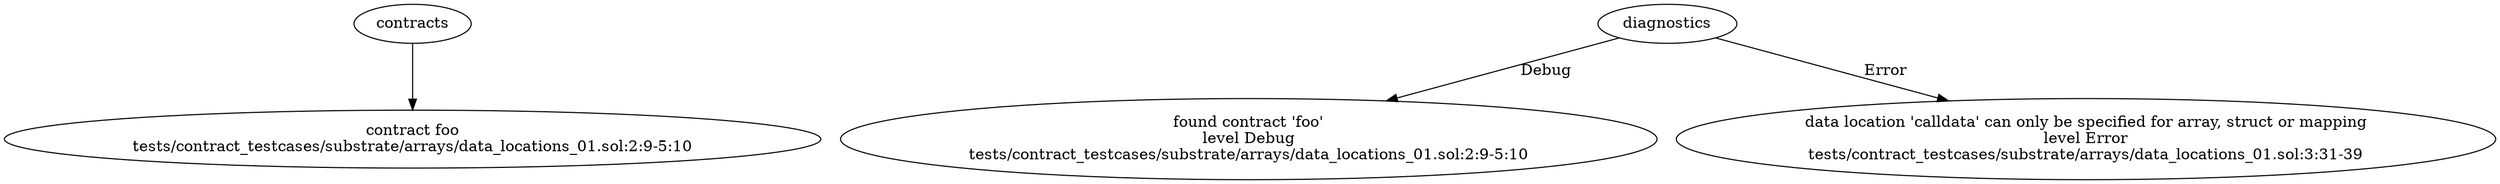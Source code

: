 strict digraph "tests/contract_testcases/substrate/arrays/data_locations_01.sol" {
	contract [label="contract foo\ntests/contract_testcases/substrate/arrays/data_locations_01.sol:2:9-5:10"]
	diagnostic [label="found contract 'foo'\nlevel Debug\ntests/contract_testcases/substrate/arrays/data_locations_01.sol:2:9-5:10"]
	diagnostic_5 [label="data location 'calldata' can only be specified for array, struct or mapping\nlevel Error\ntests/contract_testcases/substrate/arrays/data_locations_01.sol:3:31-39"]
	contracts -> contract
	diagnostics -> diagnostic [label="Debug"]
	diagnostics -> diagnostic_5 [label="Error"]
}
